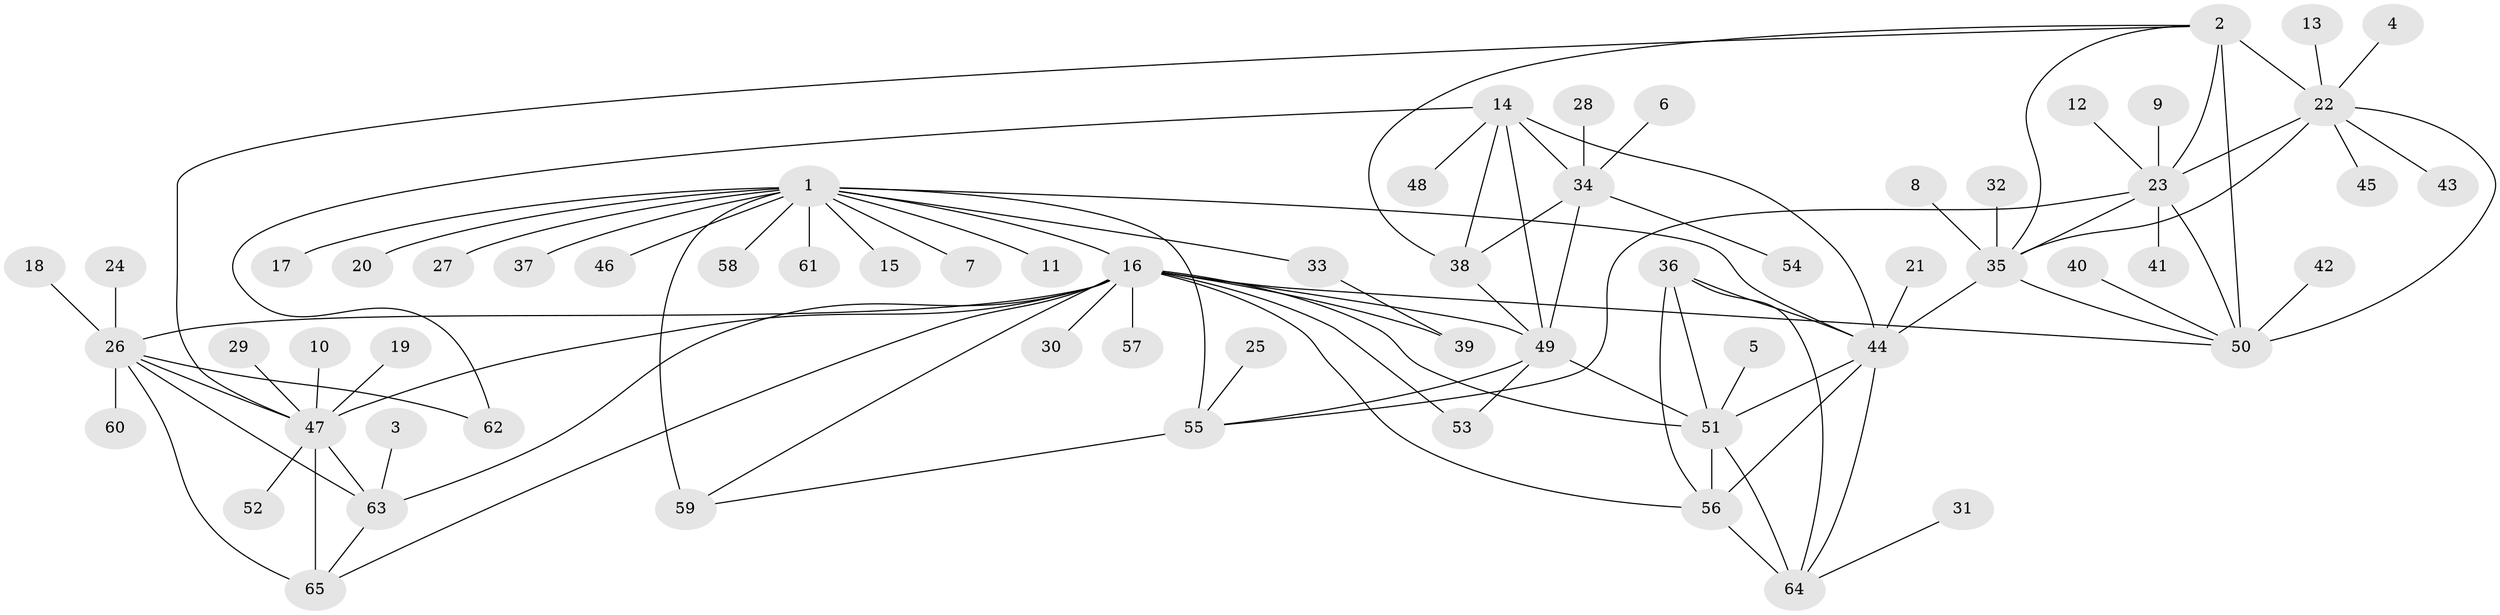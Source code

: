 // original degree distribution, {7: 0.06976744186046512, 6: 0.015503875968992248, 10: 0.031007751937984496, 9: 0.05426356589147287, 11: 0.015503875968992248, 5: 0.007751937984496124, 8: 0.031007751937984496, 15: 0.007751937984496124, 1: 0.5581395348837209, 2: 0.14728682170542637, 3: 0.046511627906976744, 4: 0.015503875968992248}
// Generated by graph-tools (version 1.1) at 2025/50/03/09/25 03:50:30]
// undirected, 65 vertices, 99 edges
graph export_dot {
graph [start="1"]
  node [color=gray90,style=filled];
  1;
  2;
  3;
  4;
  5;
  6;
  7;
  8;
  9;
  10;
  11;
  12;
  13;
  14;
  15;
  16;
  17;
  18;
  19;
  20;
  21;
  22;
  23;
  24;
  25;
  26;
  27;
  28;
  29;
  30;
  31;
  32;
  33;
  34;
  35;
  36;
  37;
  38;
  39;
  40;
  41;
  42;
  43;
  44;
  45;
  46;
  47;
  48;
  49;
  50;
  51;
  52;
  53;
  54;
  55;
  56;
  57;
  58;
  59;
  60;
  61;
  62;
  63;
  64;
  65;
  1 -- 7 [weight=1.0];
  1 -- 11 [weight=1.0];
  1 -- 15 [weight=1.0];
  1 -- 16 [weight=1.0];
  1 -- 17 [weight=1.0];
  1 -- 20 [weight=1.0];
  1 -- 27 [weight=1.0];
  1 -- 33 [weight=1.0];
  1 -- 37 [weight=1.0];
  1 -- 44 [weight=1.0];
  1 -- 46 [weight=1.0];
  1 -- 55 [weight=4.0];
  1 -- 58 [weight=1.0];
  1 -- 59 [weight=4.0];
  1 -- 61 [weight=1.0];
  2 -- 22 [weight=2.0];
  2 -- 23 [weight=1.0];
  2 -- 35 [weight=1.0];
  2 -- 38 [weight=1.0];
  2 -- 47 [weight=1.0];
  2 -- 50 [weight=1.0];
  3 -- 63 [weight=1.0];
  4 -- 22 [weight=1.0];
  5 -- 51 [weight=1.0];
  6 -- 34 [weight=1.0];
  8 -- 35 [weight=1.0];
  9 -- 23 [weight=1.0];
  10 -- 47 [weight=1.0];
  12 -- 23 [weight=1.0];
  13 -- 22 [weight=1.0];
  14 -- 34 [weight=1.0];
  14 -- 38 [weight=2.0];
  14 -- 44 [weight=2.0];
  14 -- 48 [weight=1.0];
  14 -- 49 [weight=2.0];
  14 -- 62 [weight=1.0];
  16 -- 26 [weight=1.0];
  16 -- 30 [weight=1.0];
  16 -- 39 [weight=1.0];
  16 -- 47 [weight=2.0];
  16 -- 49 [weight=1.0];
  16 -- 50 [weight=1.0];
  16 -- 51 [weight=2.0];
  16 -- 53 [weight=1.0];
  16 -- 56 [weight=1.0];
  16 -- 57 [weight=1.0];
  16 -- 59 [weight=1.0];
  16 -- 63 [weight=1.0];
  16 -- 65 [weight=1.0];
  18 -- 26 [weight=1.0];
  19 -- 47 [weight=1.0];
  21 -- 44 [weight=1.0];
  22 -- 23 [weight=2.0];
  22 -- 35 [weight=2.0];
  22 -- 43 [weight=1.0];
  22 -- 45 [weight=1.0];
  22 -- 50 [weight=2.0];
  23 -- 35 [weight=1.0];
  23 -- 41 [weight=1.0];
  23 -- 50 [weight=1.0];
  23 -- 55 [weight=2.0];
  24 -- 26 [weight=1.0];
  25 -- 55 [weight=1.0];
  26 -- 47 [weight=2.0];
  26 -- 60 [weight=1.0];
  26 -- 62 [weight=1.0];
  26 -- 63 [weight=1.0];
  26 -- 65 [weight=1.0];
  28 -- 34 [weight=1.0];
  29 -- 47 [weight=1.0];
  31 -- 64 [weight=1.0];
  32 -- 35 [weight=1.0];
  33 -- 39 [weight=1.0];
  34 -- 38 [weight=2.0];
  34 -- 49 [weight=2.0];
  34 -- 54 [weight=1.0];
  35 -- 44 [weight=1.0];
  35 -- 50 [weight=1.0];
  36 -- 44 [weight=1.0];
  36 -- 51 [weight=2.0];
  36 -- 56 [weight=1.0];
  36 -- 64 [weight=1.0];
  38 -- 49 [weight=4.0];
  40 -- 50 [weight=1.0];
  42 -- 50 [weight=1.0];
  44 -- 51 [weight=2.0];
  44 -- 56 [weight=1.0];
  44 -- 64 [weight=1.0];
  47 -- 52 [weight=1.0];
  47 -- 63 [weight=2.0];
  47 -- 65 [weight=2.0];
  49 -- 51 [weight=1.0];
  49 -- 53 [weight=1.0];
  49 -- 55 [weight=1.0];
  51 -- 56 [weight=2.0];
  51 -- 64 [weight=2.0];
  55 -- 59 [weight=1.0];
  56 -- 64 [weight=1.0];
  63 -- 65 [weight=1.0];
}
